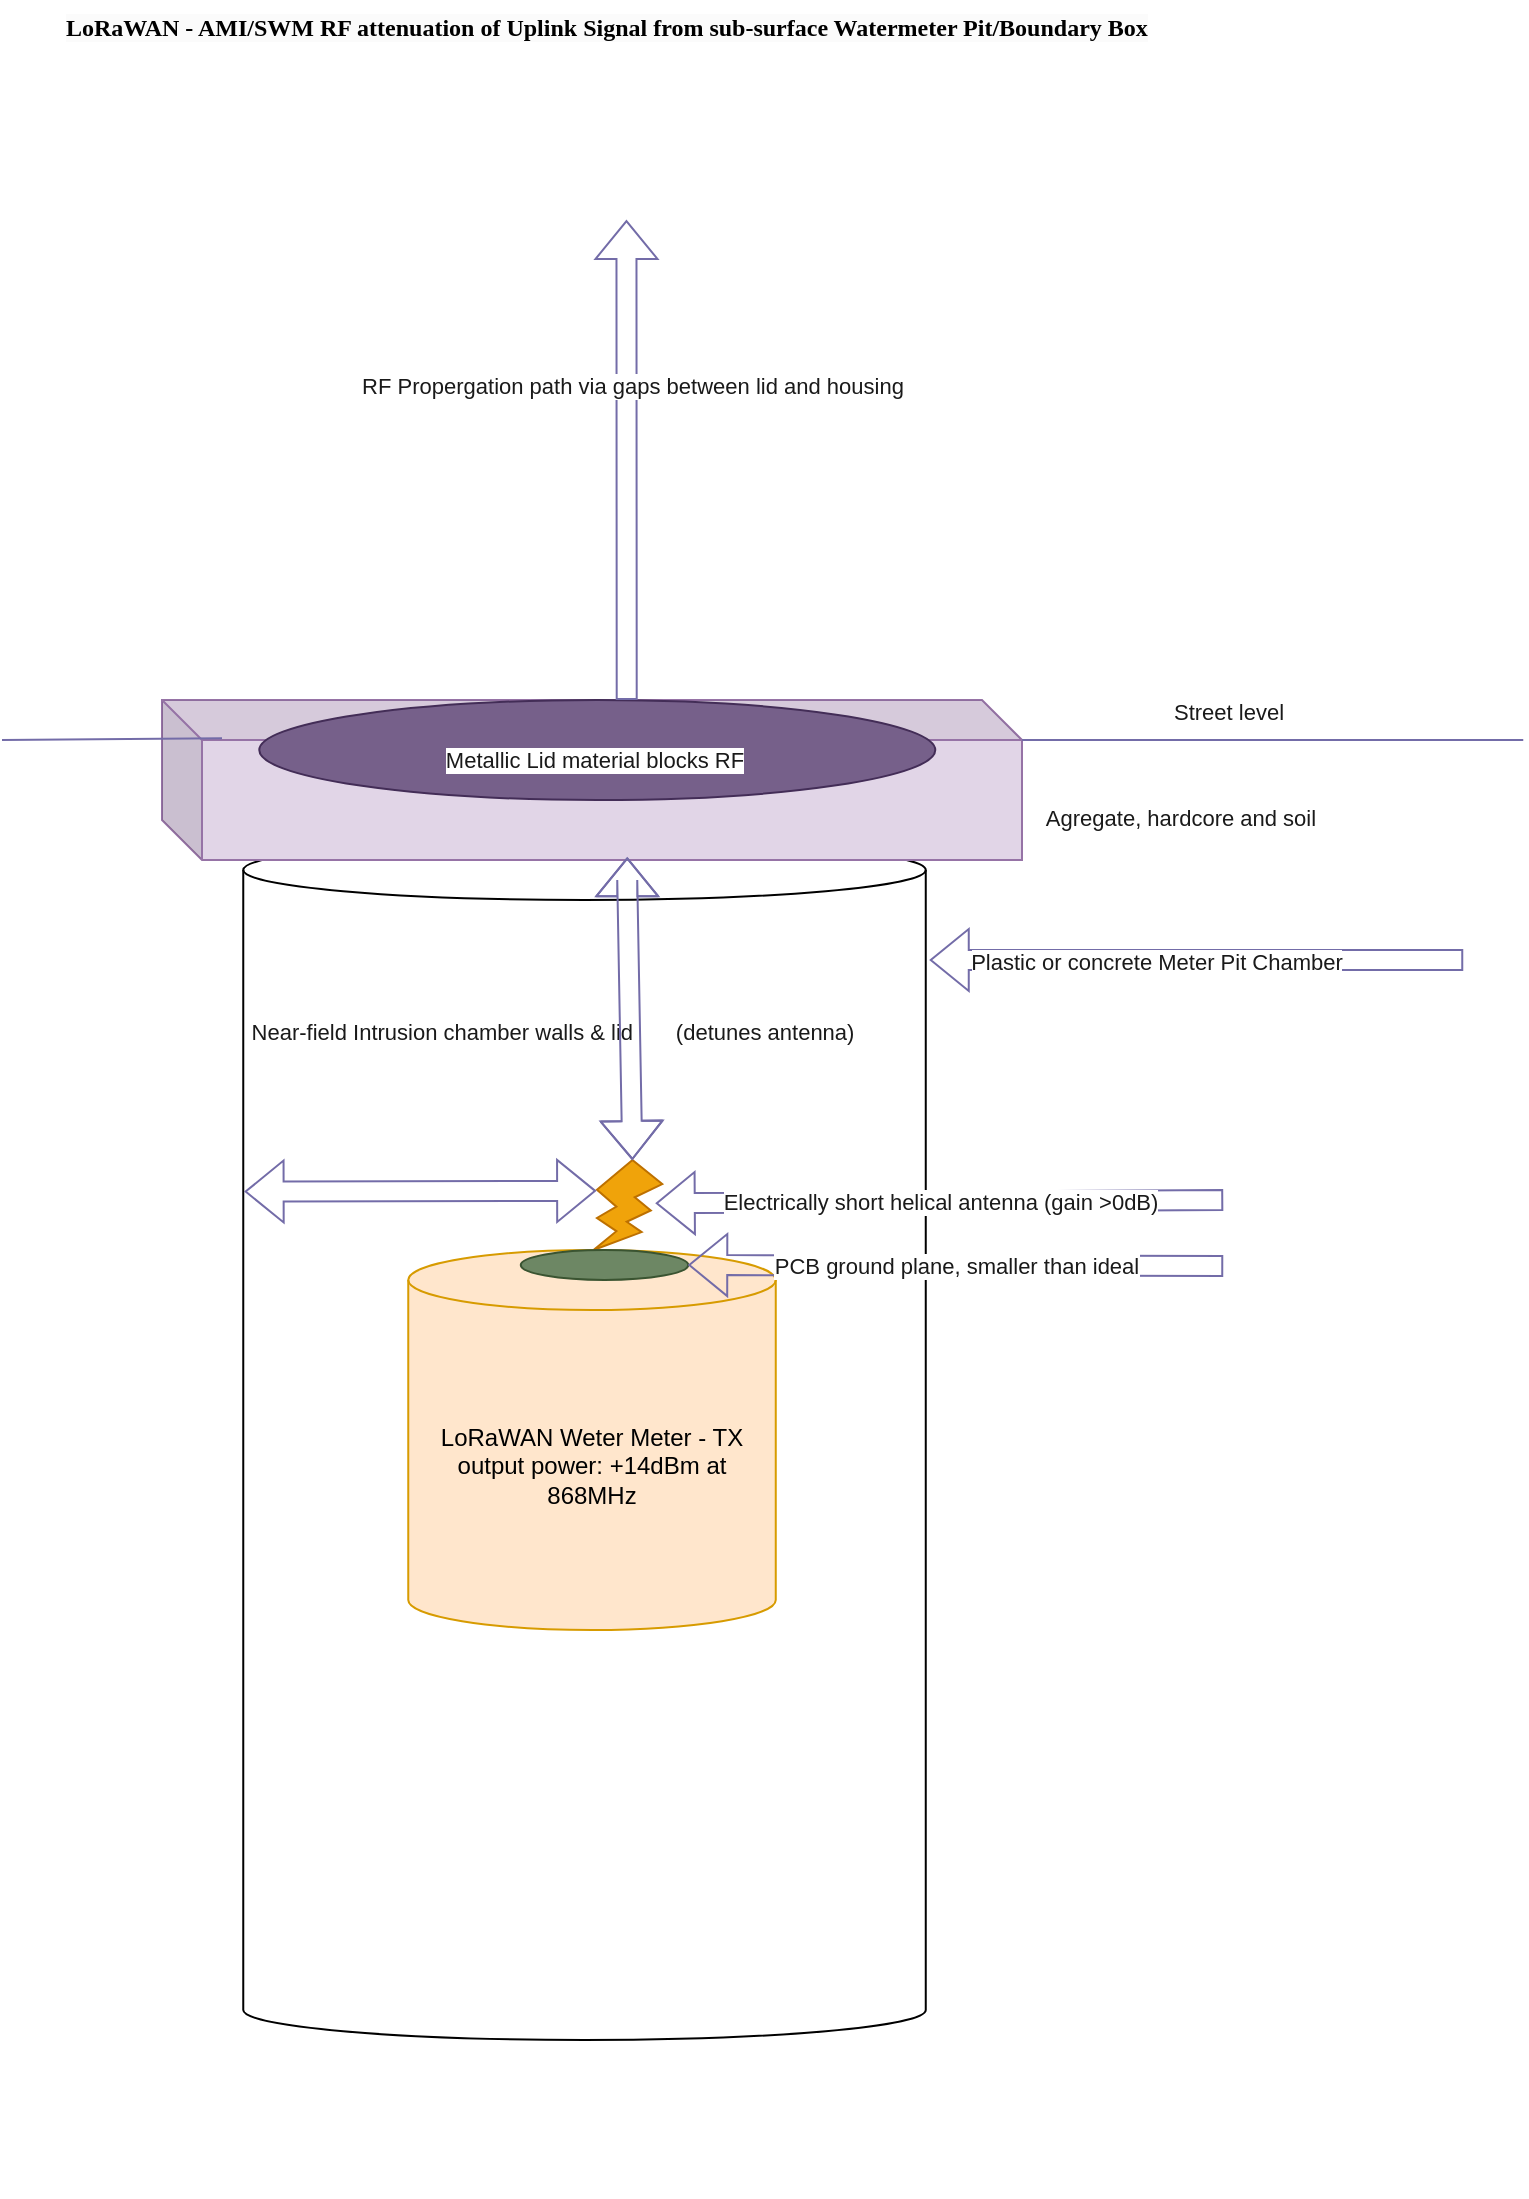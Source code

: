 <mxfile version="24.1.0" type="device">
  <diagram name="Page-1" id="52a04d89-c75d-2922-d76d-85b35f80e030">
    <mxGraphModel dx="873" dy="772" grid="1" gridSize="10" guides="1" tooltips="1" connect="1" arrows="1" fold="1" page="1" pageScale="1" pageWidth="827" pageHeight="1169" background="none" math="0" shadow="0">
      <root>
        <mxCell id="0" />
        <mxCell id="1" parent="0" />
        <mxCell id="_DEC8DhiqVWMvWAibf7C-95" value="&lt;span style=&quot;color: rgb(0, 0, 0); font-family: Verdana; font-size: 12px; font-style: normal; font-variant-ligatures: normal; font-variant-caps: normal; letter-spacing: normal; orphans: 2; text-align: center; text-indent: 0px; text-transform: none; widows: 2; word-spacing: 0px; -webkit-text-stroke-width: 0px; white-space: normal; background-color: rgb(251, 251, 251); text-decoration-thickness: initial; text-decoration-style: initial; text-decoration-color: initial; float: none; display: inline !important;&quot;&gt;&lt;b&gt;LoRaWAN - AMI/SWM RF attenuation of Uplink Signal from sub-surface Watermeter Pit/Boundary Box&lt;/b&gt;&lt;/span&gt;" style="text;whiteSpace=wrap;html=1;" parent="1" vertex="1">
          <mxGeometry x="50" y="100" width="710" height="20" as="geometry" />
        </mxCell>
        <mxCell id="9etNeSFPA0OT7q0h3Pne-16" style="edgeStyle=orthogonalEdgeStyle;rounded=0;orthogonalLoop=1;jettySize=auto;html=1;exitX=0.5;exitY=1;exitDx=0;exitDy=0;" parent="1" edge="1">
          <mxGeometry relative="1" as="geometry">
            <mxPoint x="506.25" y="1190" as="sourcePoint" />
            <mxPoint x="506.25" y="1190" as="targetPoint" />
          </mxGeometry>
        </mxCell>
        <mxCell id="JVNxL0qkyn2NsRBvsPzV-1" value="" style="shape=cylinder3;whiteSpace=wrap;html=1;boundedLbl=1;backgroundOutline=1;size=15;fillColor=none;" vertex="1" parent="1">
          <mxGeometry x="140.63" y="520" width="341.25" height="600" as="geometry" />
        </mxCell>
        <mxCell id="JVNxL0qkyn2NsRBvsPzV-2" value="" style="shape=cube;whiteSpace=wrap;html=1;boundedLbl=1;backgroundOutline=1;darkOpacity=0.05;darkOpacity2=0.1;fillColor=#e1d5e7;strokeColor=#9673a6;" vertex="1" parent="1">
          <mxGeometry x="100" y="450" width="430" height="80" as="geometry" />
        </mxCell>
        <mxCell id="JVNxL0qkyn2NsRBvsPzV-6" value="LoRaWAN Weter Meter - TX output power: +14dBm at 868MHz" style="shape=cylinder3;whiteSpace=wrap;html=1;boundedLbl=1;backgroundOutline=1;size=15;fillColor=#ffe6cc;align=center;strokeColor=#d79b00;" vertex="1" parent="1">
          <mxGeometry x="223.13" y="725" width="183.75" height="190" as="geometry" />
        </mxCell>
        <mxCell id="JVNxL0qkyn2NsRBvsPzV-8" value="" style="verticalLabelPosition=bottom;verticalAlign=top;html=1;shape=mxgraph.basic.flash;rotation=0;fillColor=#f0a30a;strokeColor=#BD7000;fontColor=#000000;" vertex="1" parent="1">
          <mxGeometry x="315.76" y="680" width="34.37" height="45" as="geometry" />
        </mxCell>
        <mxCell id="JVNxL0qkyn2NsRBvsPzV-13" value="" style="ellipse;whiteSpace=wrap;html=1;fillColor=#6d8764;strokeColor=#3A5431;fontColor=#ffffff;" vertex="1" parent="1">
          <mxGeometry x="279.38" y="725" width="83.75" height="15" as="geometry" />
        </mxCell>
        <mxCell id="JVNxL0qkyn2NsRBvsPzV-21" value="" style="ellipse;whiteSpace=wrap;html=1;strokeColor=#432D57;fontColor=#ffffff;fillColor=#76608a;" vertex="1" parent="1">
          <mxGeometry x="148.64" y="450" width="338" height="50" as="geometry" />
        </mxCell>
        <mxCell id="JVNxL0qkyn2NsRBvsPzV-28" value="PCB ground plane, smaller than ideal" style="shape=flexArrow;endArrow=classic;html=1;rounded=0;strokeColor=#736CA8;fontColor=#1A1A1A;entryX=1;entryY=0.5;entryDx=0;entryDy=0;" edge="1" parent="1" target="JVNxL0qkyn2NsRBvsPzV-13">
          <mxGeometry width="50" height="50" relative="1" as="geometry">
            <mxPoint x="630.63" y="733" as="sourcePoint" />
            <mxPoint x="590.63" y="720" as="targetPoint" />
          </mxGeometry>
        </mxCell>
        <mxCell id="JVNxL0qkyn2NsRBvsPzV-31" value="Electrically short helical antenna (gain &amp;gt;0dB)" style="shape=flexArrow;endArrow=classic;html=1;rounded=0;strokeColor=#736CA8;fontColor=#1A1A1A;entryX=1;entryY=0.5;entryDx=0;entryDy=0;" edge="1" parent="1">
          <mxGeometry width="50" height="50" relative="1" as="geometry">
            <mxPoint x="630.63" y="700" as="sourcePoint" />
            <mxPoint x="346.88" y="701.63" as="targetPoint" />
          </mxGeometry>
        </mxCell>
        <mxCell id="JVNxL0qkyn2NsRBvsPzV-32" value="" style="edgeLabel;html=1;align=center;verticalAlign=middle;resizable=0;points=[];strokeColor=#D0CEE2;fontColor=#1A1A1A;fillColor=#5D7F99;" vertex="1" connectable="0" parent="JVNxL0qkyn2NsRBvsPzV-31">
          <mxGeometry x="-0.374" relative="1" as="geometry">
            <mxPoint as="offset" />
          </mxGeometry>
        </mxCell>
        <mxCell id="JVNxL0qkyn2NsRBvsPzV-34" value="" style="shape=flexArrow;endArrow=classic;startArrow=classic;html=1;rounded=0;strokeColor=#736CA8;fontColor=#1A1A1A;exitX=0.038;exitY=0.343;exitDx=0;exitDy=0;exitPerimeter=0;entryX=0.002;entryY=0.293;entryDx=0;entryDy=0;entryPerimeter=0;" edge="1" parent="1" source="JVNxL0qkyn2NsRBvsPzV-8" target="JVNxL0qkyn2NsRBvsPzV-1">
          <mxGeometry width="100" height="100" relative="1" as="geometry">
            <mxPoint x="318.028" y="690.395" as="sourcePoint" />
            <mxPoint x="130.63" y="689.6" as="targetPoint" />
          </mxGeometry>
        </mxCell>
        <mxCell id="JVNxL0qkyn2NsRBvsPzV-35" value="Near-field Intrusion chamber walls &amp;amp; lid&amp;nbsp; &amp;nbsp; &amp;nbsp; &amp;nbsp;(detunes antenna)" style="edgeLabel;html=1;align=center;verticalAlign=middle;resizable=0;points=[];strokeColor=#D0CEE2;fontColor=#1A1A1A;fillColor=#5D7F99;" vertex="1" connectable="0" parent="JVNxL0qkyn2NsRBvsPzV-34">
          <mxGeometry x="-0.302" y="-3" relative="1" as="geometry">
            <mxPoint x="39" y="-77" as="offset" />
          </mxGeometry>
        </mxCell>
        <mxCell id="JVNxL0qkyn2NsRBvsPzV-38" value="Metallic Lid material blocks RF" style="edgeLabel;html=1;align=center;verticalAlign=middle;resizable=0;points=[];strokeColor=#D0CEE2;fontColor=#1A1A1A;fillColor=#5D7F99;" vertex="1" connectable="0" parent="1">
          <mxGeometry x="315.756" y="479.998" as="geometry" />
        </mxCell>
        <mxCell id="JVNxL0qkyn2NsRBvsPzV-39" value="" style="shape=flexArrow;endArrow=classic;html=1;rounded=0;strokeColor=#736CA8;fontColor=#1A1A1A;" edge="1" parent="1">
          <mxGeometry width="50" height="50" relative="1" as="geometry">
            <mxPoint x="750.63" y="580" as="sourcePoint" />
            <mxPoint x="483.88" y="580" as="targetPoint" />
          </mxGeometry>
        </mxCell>
        <mxCell id="JVNxL0qkyn2NsRBvsPzV-40" value="Plastic or concrete Meter Pit Chamber" style="edgeLabel;html=1;align=center;verticalAlign=middle;resizable=0;points=[];strokeColor=#D0CEE2;fontColor=#1A1A1A;fillColor=#5D7F99;" vertex="1" connectable="0" parent="JVNxL0qkyn2NsRBvsPzV-39">
          <mxGeometry x="0.15" y="1" relative="1" as="geometry">
            <mxPoint as="offset" />
          </mxGeometry>
        </mxCell>
        <mxCell id="JVNxL0qkyn2NsRBvsPzV-41" value="" style="endArrow=none;html=1;rounded=0;strokeColor=#736CA8;fontColor=#1A1A1A;exitX=0;exitY=0;exitDx=430;exitDy=20;exitPerimeter=0;" edge="1" parent="1" source="JVNxL0qkyn2NsRBvsPzV-2">
          <mxGeometry width="50" height="50" relative="1" as="geometry">
            <mxPoint x="650.63" y="710" as="sourcePoint" />
            <mxPoint x="780.63" y="470" as="targetPoint" />
          </mxGeometry>
        </mxCell>
        <mxCell id="JVNxL0qkyn2NsRBvsPzV-42" value="Street level" style="edgeLabel;html=1;align=center;verticalAlign=middle;resizable=0;points=[];strokeColor=#D0CEE2;fontColor=#1A1A1A;fillColor=#5D7F99;" vertex="1" connectable="0" parent="1">
          <mxGeometry x="650.626" y="459.998" as="geometry">
            <mxPoint x="-18" y="-4" as="offset" />
          </mxGeometry>
        </mxCell>
        <mxCell id="JVNxL0qkyn2NsRBvsPzV-43" value="" style="endArrow=none;html=1;rounded=0;strokeColor=#736CA8;fontColor=#1A1A1A;" edge="1" parent="1">
          <mxGeometry width="50" height="50" relative="1" as="geometry">
            <mxPoint x="20" y="470" as="sourcePoint" />
            <mxPoint x="130" y="469.17" as="targetPoint" />
          </mxGeometry>
        </mxCell>
        <mxCell id="JVNxL0qkyn2NsRBvsPzV-44" value="" style="shape=flexArrow;endArrow=classic;startArrow=classic;html=1;rounded=0;strokeColor=#736CA8;fontColor=#1A1A1A;exitX=0.565;exitY=0;exitDx=0;exitDy=0;exitPerimeter=0;entryX=0.541;entryY=0.983;entryDx=0;entryDy=0;entryPerimeter=0;" edge="1" parent="1" source="JVNxL0qkyn2NsRBvsPzV-8" target="JVNxL0qkyn2NsRBvsPzV-2">
          <mxGeometry width="100" height="100" relative="1" as="geometry">
            <mxPoint x="500.63" y="870" as="sourcePoint" />
            <mxPoint x="600.63" y="770" as="targetPoint" />
            <Array as="points">
              <mxPoint x="332.63" y="540" />
            </Array>
          </mxGeometry>
        </mxCell>
        <mxCell id="JVNxL0qkyn2NsRBvsPzV-48" value="" style="shape=flexArrow;endArrow=classic;html=1;rounded=0;strokeColor=#736CA8;fontColor=#1A1A1A;" edge="1" parent="1">
          <mxGeometry width="50" height="50" relative="1" as="geometry">
            <mxPoint x="332.36" y="450" as="sourcePoint" />
            <mxPoint x="332.23" y="210" as="targetPoint" />
          </mxGeometry>
        </mxCell>
        <mxCell id="JVNxL0qkyn2NsRBvsPzV-49" value="RF Propergation path via gaps between lid and housing" style="edgeLabel;html=1;align=center;verticalAlign=middle;resizable=0;points=[];strokeColor=#D0CEE2;fontColor=#1A1A1A;fillColor=#5D7F99;" vertex="1" connectable="0" parent="JVNxL0qkyn2NsRBvsPzV-48">
          <mxGeometry x="0.313" y="-2" relative="1" as="geometry">
            <mxPoint as="offset" />
          </mxGeometry>
        </mxCell>
        <mxCell id="JVNxL0qkyn2NsRBvsPzV-50" value="Agregate, hardcore and soil" style="edgeLabel;html=1;align=center;verticalAlign=middle;resizable=0;points=[];strokeColor=#D0CEE2;fontColor=#1A1A1A;fillColor=#5D7F99;" vertex="1" connectable="0" parent="1">
          <mxGeometry x="660.626" y="469.998" as="geometry">
            <mxPoint x="-52" y="39" as="offset" />
          </mxGeometry>
        </mxCell>
      </root>
    </mxGraphModel>
  </diagram>
</mxfile>
